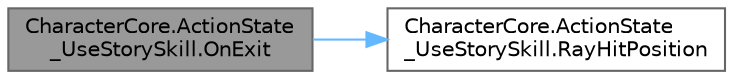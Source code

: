 digraph "CharacterCore.ActionState_UseStorySkill.OnExit"
{
 // LATEX_PDF_SIZE
  bgcolor="transparent";
  edge [fontname=Helvetica,fontsize=10,labelfontname=Helvetica,labelfontsize=10];
  node [fontname=Helvetica,fontsize=10,shape=box,height=0.2,width=0.4];
  rankdir="LR";
  Node1 [id="Node000001",label="CharacterCore.ActionState\l_UseStorySkill.OnExit",height=0.2,width=0.4,color="gray40", fillcolor="grey60", style="filled", fontcolor="black",tooltip=" "];
  Node1 -> Node2 [id="edge1_Node000001_Node000002",color="steelblue1",style="solid",tooltip=" "];
  Node2 [id="Node000002",label="CharacterCore.ActionState\l_UseStorySkill.RayHitPosition",height=0.2,width=0.4,color="grey40", fillcolor="white", style="filled",URL="$class_character_core_1_1_action_state___use_story_skill.html#a3c1104fe25d2d7fdd41723cf9932c9ea",tooltip=" "];
}
